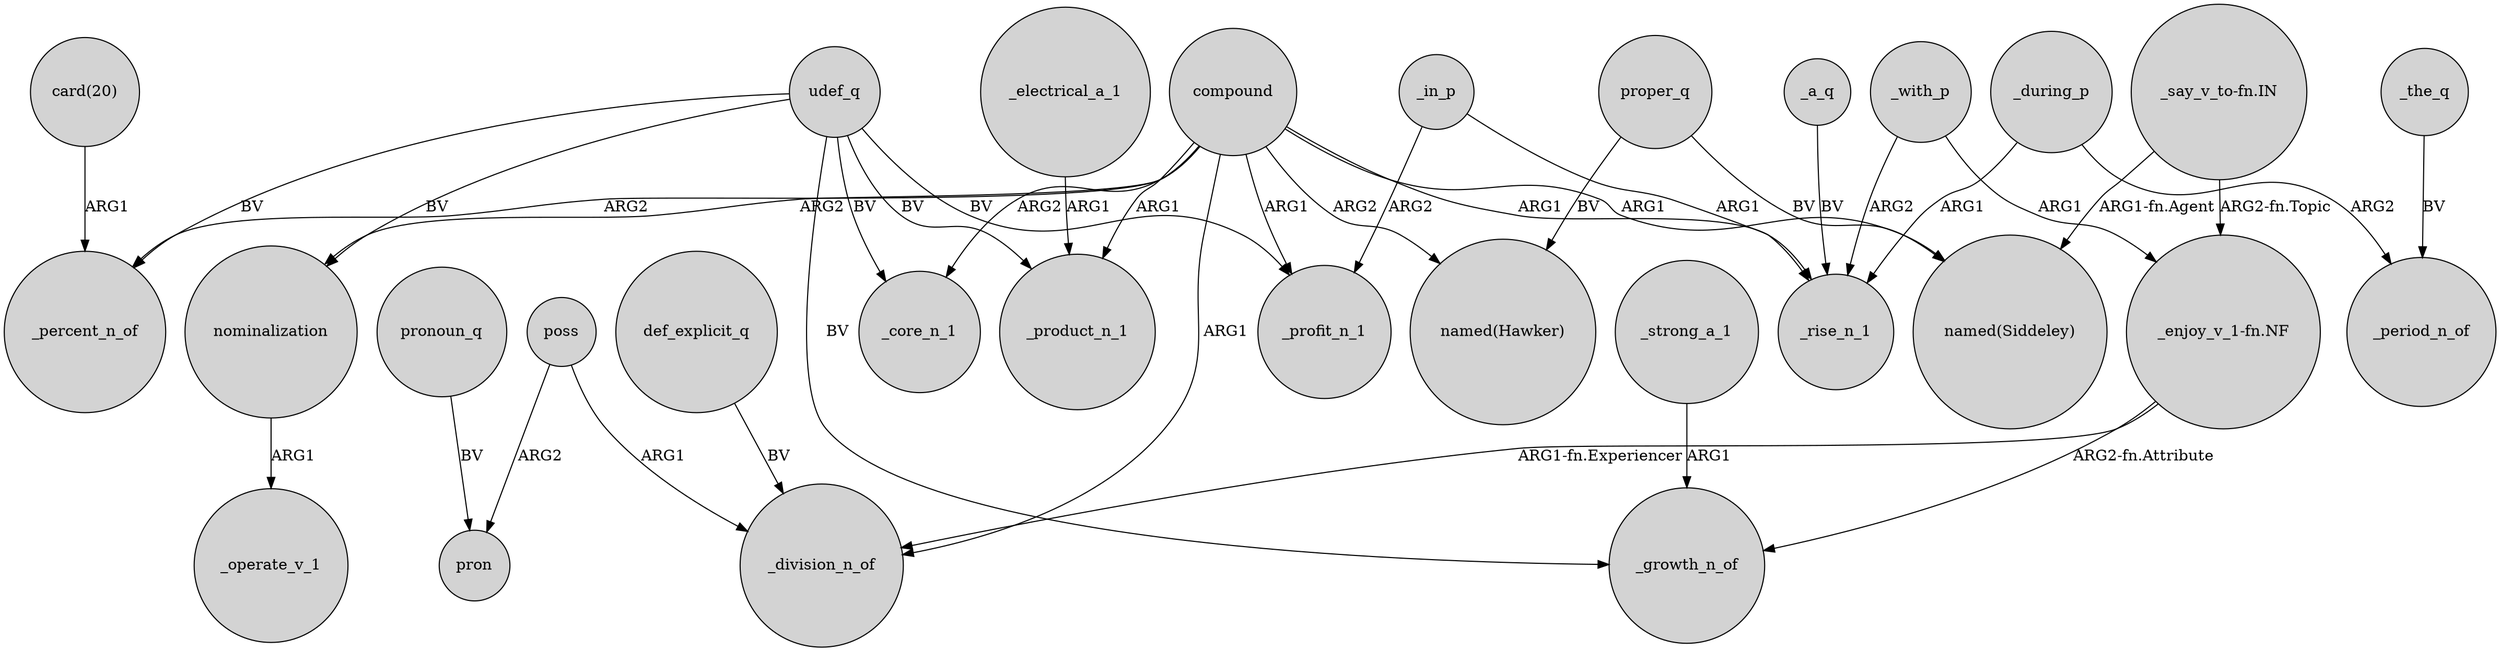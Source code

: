 digraph {
	node [shape=circle style=filled]
	_electrical_a_1 -> _product_n_1 [label=ARG1]
	compound -> _product_n_1 [label=ARG1]
	nominalization -> _operate_v_1 [label=ARG1]
	poss -> pron [label=ARG2]
	compound -> _core_n_1 [label=ARG2]
	_a_q -> _rise_n_1 [label=BV]
	"_say_v_to-fn.IN" -> "_enjoy_v_1-fn.NF" [label="ARG2-fn.Topic"]
	_with_p -> "_enjoy_v_1-fn.NF" [label=ARG1]
	_with_p -> _rise_n_1 [label=ARG2]
	_during_p -> _rise_n_1 [label=ARG1]
	compound -> _profit_n_1 [label=ARG1]
	compound -> nominalization [label=ARG2]
	compound -> "named(Hawker)" [label=ARG2]
	poss -> _division_n_of [label=ARG1]
	"_say_v_to-fn.IN" -> "named(Siddeley)" [label="ARG1-fn.Agent"]
	compound -> "named(Siddeley)" [label=ARG1]
	compound -> _percent_n_of [label=ARG2]
	udef_q -> _core_n_1 [label=BV]
	_strong_a_1 -> _growth_n_of [label=ARG1]
	_in_p -> _rise_n_1 [label=ARG1]
	def_explicit_q -> _division_n_of [label=BV]
	_the_q -> _period_n_of [label=BV]
	pronoun_q -> pron [label=BV]
	proper_q -> "named(Hawker)" [label=BV]
	"_enjoy_v_1-fn.NF" -> _division_n_of [label="ARG1-fn.Experiencer"]
	_in_p -> _profit_n_1 [label=ARG2]
	"_enjoy_v_1-fn.NF" -> _growth_n_of [label="ARG2-fn.Attribute"]
	_during_p -> _period_n_of [label=ARG2]
	udef_q -> nominalization [label=BV]
	udef_q -> _product_n_1 [label=BV]
	compound -> _rise_n_1 [label=ARG1]
	udef_q -> _profit_n_1 [label=BV]
	udef_q -> _percent_n_of [label=BV]
	compound -> _division_n_of [label=ARG1]
	udef_q -> _growth_n_of [label=BV]
	proper_q -> "named(Siddeley)" [label=BV]
	"card(20)" -> _percent_n_of [label=ARG1]
}
